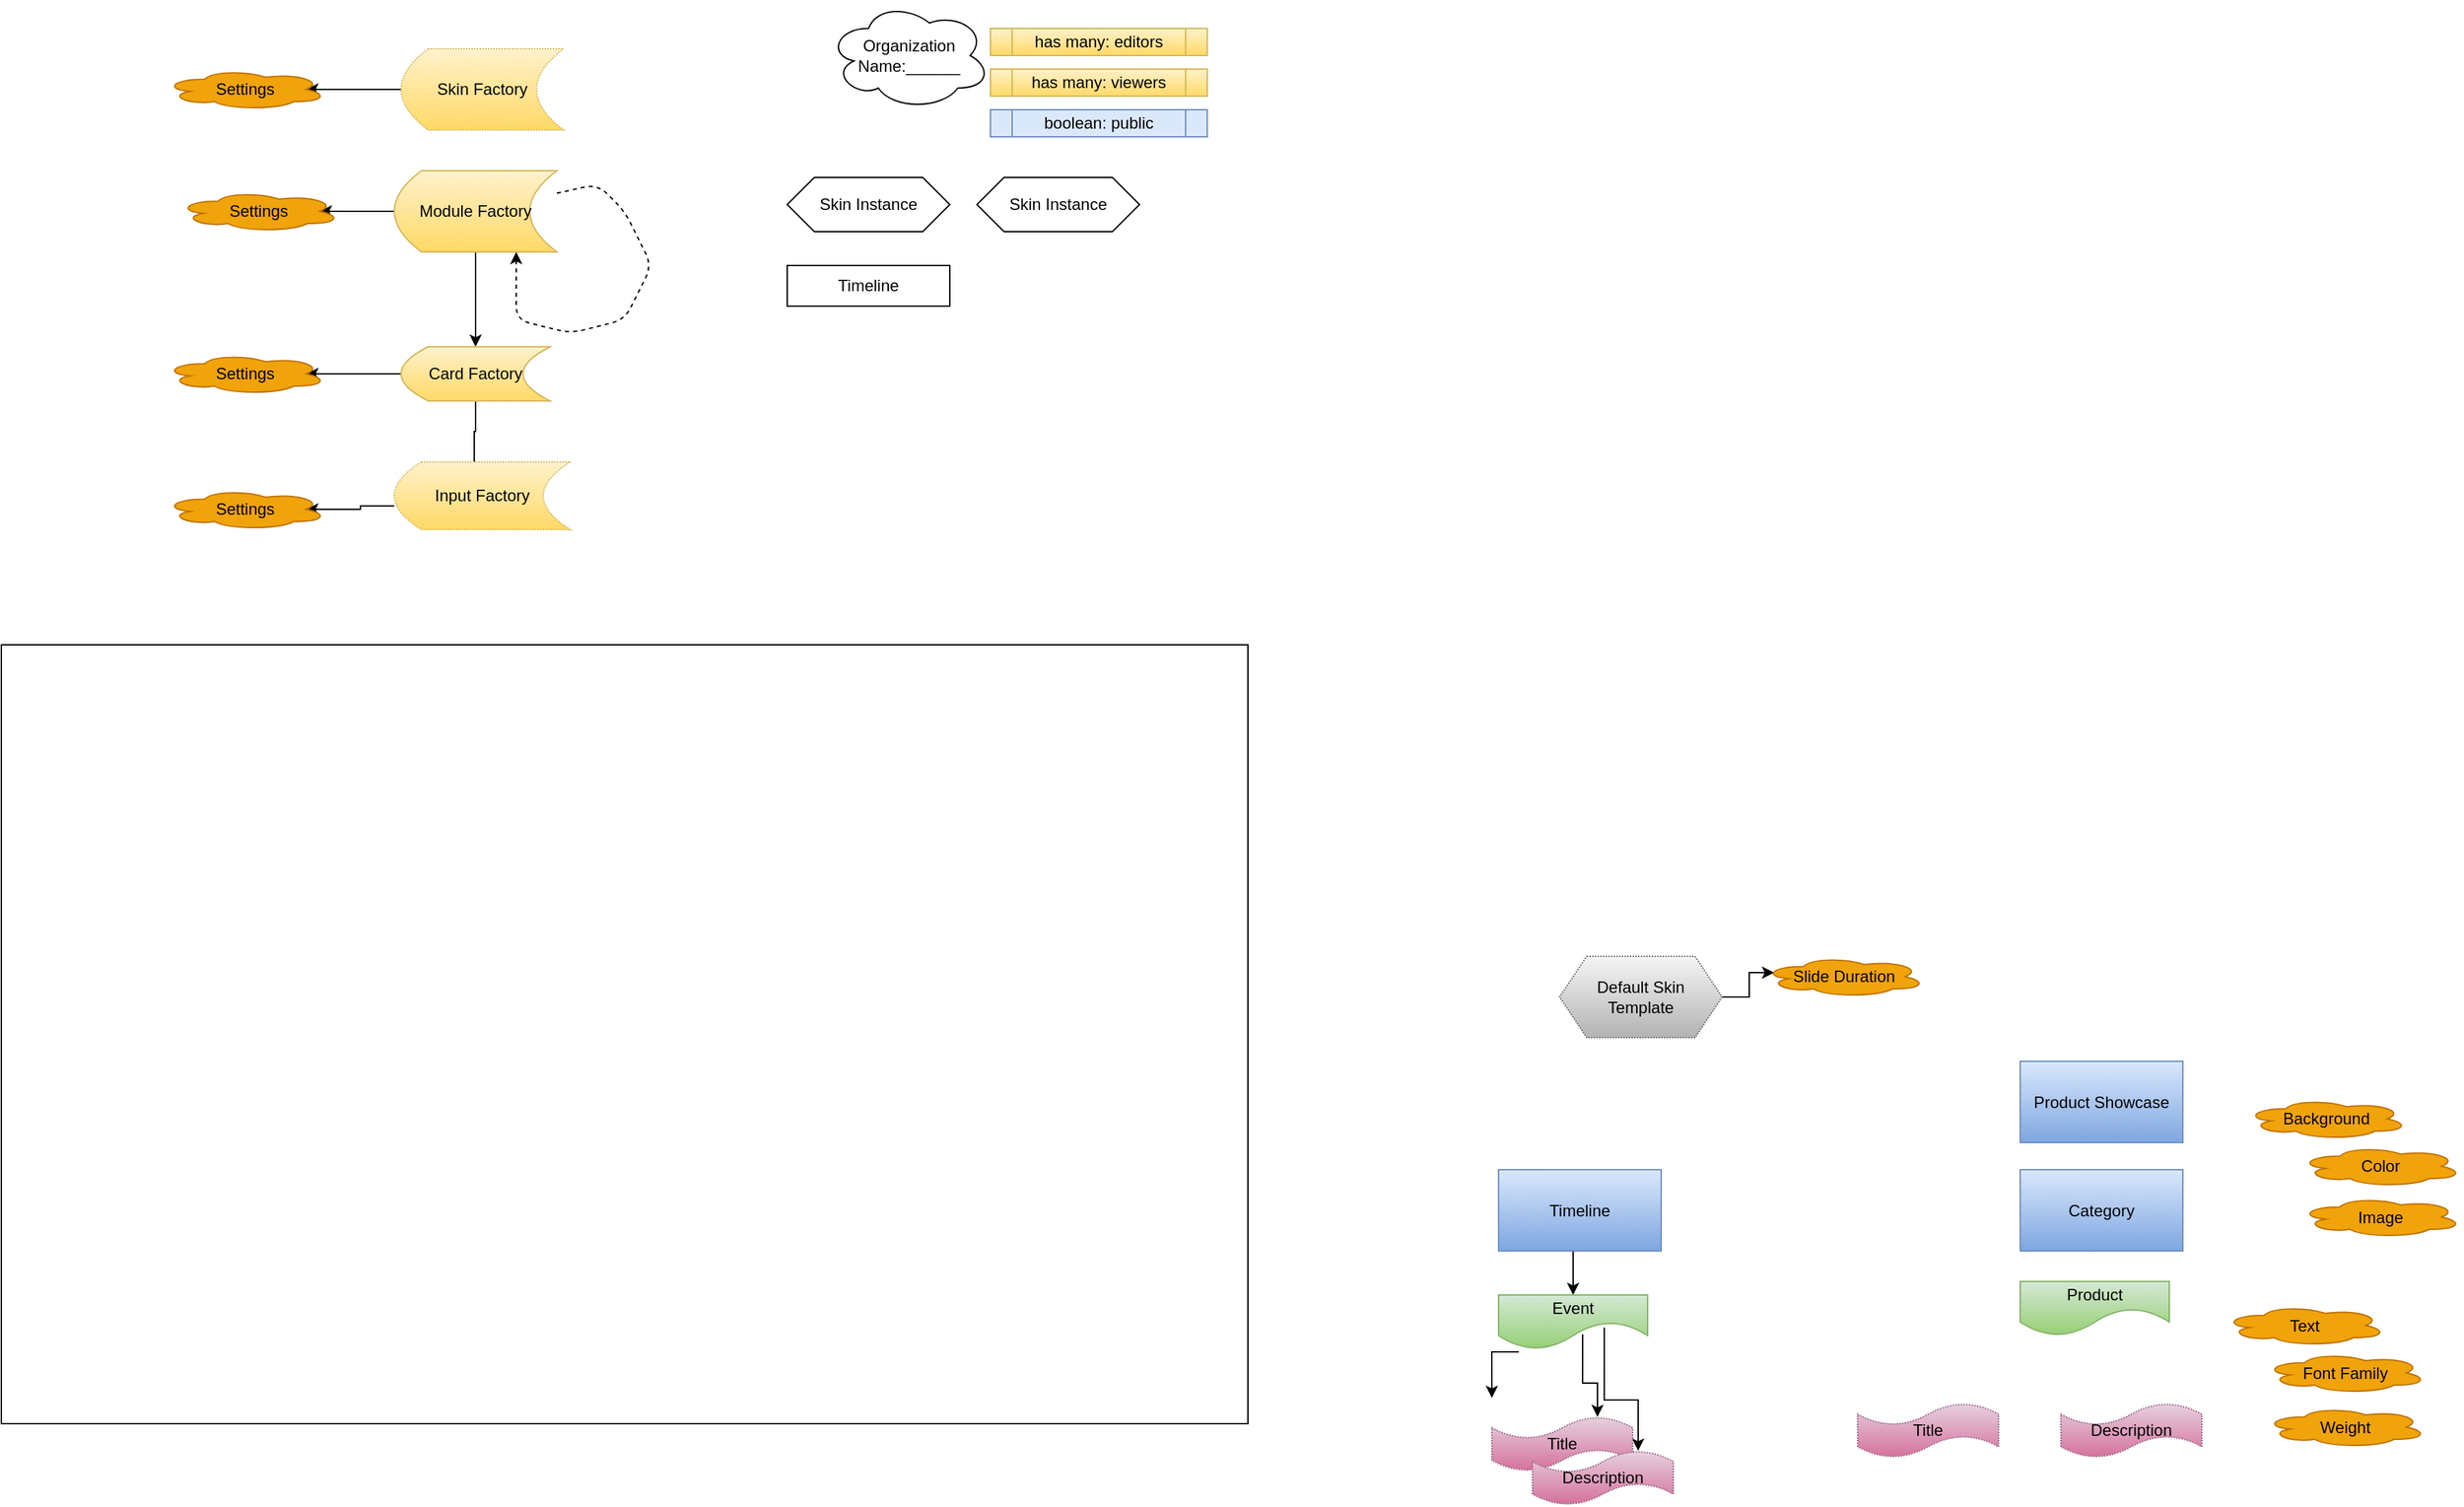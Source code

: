 <mxfile version="17.0.0" type="github">
  <diagram id="qwyssv_Jp2rAdT7Fx25V" name="Page-1">
    <mxGraphModel dx="656" dy="512" grid="1" gridSize="10" guides="1" tooltips="1" connect="1" arrows="1" fold="1" page="1" pageScale="1" pageWidth="1600" pageHeight="1200" math="0" shadow="0">
      <root>
        <mxCell id="0" />
        <mxCell id="1" parent="0" />
        <mxCell id="abnrcZUVTyxAUXUlJfrI-17" value="" style="rounded=0;whiteSpace=wrap;html=1;" parent="1" vertex="1">
          <mxGeometry x="90" y="520" width="920" height="575" as="geometry" />
        </mxCell>
        <mxCell id="abnrcZUVTyxAUXUlJfrI-3" style="edgeStyle=orthogonalEdgeStyle;rounded=0;orthogonalLoop=1;jettySize=auto;html=1;exitX=0.5;exitY=1;exitDx=0;exitDy=0;entryX=0.5;entryY=0;entryDx=0;entryDy=0;" parent="1" source="sjU5E49n6G_sGgpdmTzi-1" target="abnrcZUVTyxAUXUlJfrI-2" edge="1">
          <mxGeometry relative="1" as="geometry" />
        </mxCell>
        <mxCell id="abnrcZUVTyxAUXUlJfrI-8" style="edgeStyle=orthogonalEdgeStyle;rounded=0;orthogonalLoop=1;jettySize=auto;html=1;exitX=0;exitY=0.5;exitDx=0;exitDy=0;entryX=0.875;entryY=0.5;entryDx=0;entryDy=0;entryPerimeter=0;" parent="1" source="sjU5E49n6G_sGgpdmTzi-1" target="abnrcZUVTyxAUXUlJfrI-5" edge="1">
          <mxGeometry relative="1" as="geometry" />
        </mxCell>
        <mxCell id="sjU5E49n6G_sGgpdmTzi-1" value="Module Factory" style="shape=dataStorage;whiteSpace=wrap;html=1;fixedSize=1;fontFamily=Helvetica;fontSize=12;align=center;strokeColor=#d6b656;fillColor=#fff2cc;gradientColor=#ffd966;" parent="1" vertex="1">
          <mxGeometry x="380" y="170" width="120" height="60" as="geometry" />
        </mxCell>
        <mxCell id="abnrcZUVTyxAUXUlJfrI-1" value="" style="endArrow=classic;html=1;dashed=1;fontFamily=Helvetica;fontSize=11;fontColor=rgb(0, 0, 0);align=center;strokeColor=rgb(0, 0, 0);entryX=0.75;entryY=1;entryDx=0;entryDy=0;" parent="1" source="sjU5E49n6G_sGgpdmTzi-1" target="sjU5E49n6G_sGgpdmTzi-1" edge="1">
          <mxGeometry width="50" height="50" relative="1" as="geometry">
            <mxPoint x="1050" y="330" as="sourcePoint" />
            <mxPoint x="470" y="250" as="targetPoint" />
            <Array as="points">
              <mxPoint x="530" y="180" />
              <mxPoint x="550" y="200" />
              <mxPoint x="570" y="240" />
              <mxPoint x="550" y="280" />
              <mxPoint x="510" y="290" />
              <mxPoint x="470" y="280" />
            </Array>
          </mxGeometry>
        </mxCell>
        <mxCell id="abnrcZUVTyxAUXUlJfrI-9" style="edgeStyle=orthogonalEdgeStyle;rounded=0;orthogonalLoop=1;jettySize=auto;html=1;exitX=0;exitY=0.5;exitDx=0;exitDy=0;entryX=0.875;entryY=0.5;entryDx=0;entryDy=0;entryPerimeter=0;" parent="1" source="abnrcZUVTyxAUXUlJfrI-2" target="abnrcZUVTyxAUXUlJfrI-6" edge="1">
          <mxGeometry relative="1" as="geometry" />
        </mxCell>
        <mxCell id="abnrcZUVTyxAUXUlJfrI-50" style="edgeStyle=orthogonalEdgeStyle;rounded=0;orthogonalLoop=1;jettySize=auto;html=1;entryX=0.454;entryY=0.28;entryDx=0;entryDy=0;entryPerimeter=0;" parent="1" source="abnrcZUVTyxAUXUlJfrI-2" target="abnrcZUVTyxAUXUlJfrI-48" edge="1">
          <mxGeometry relative="1" as="geometry" />
        </mxCell>
        <mxCell id="abnrcZUVTyxAUXUlJfrI-2" value="Card Factory" style="shape=dataStorage;whiteSpace=wrap;html=1;fixedSize=1;fontFamily=Helvetica;fontSize=12;align=center;strokeColor=#d6b656;fillColor=#fff2cc;gradientColor=#ffd966;" parent="1" vertex="1">
          <mxGeometry x="385" y="300" width="110" height="40" as="geometry" />
        </mxCell>
        <mxCell id="abnrcZUVTyxAUXUlJfrI-5" value="Settings" style="ellipse;shape=cloud;whiteSpace=wrap;html=1;fillColor=#f0a30a;strokeColor=#BD7000;fontColor=#000000;" parent="1" vertex="1">
          <mxGeometry x="220" y="185" width="120" height="30" as="geometry" />
        </mxCell>
        <mxCell id="abnrcZUVTyxAUXUlJfrI-6" value="Settings" style="ellipse;shape=cloud;whiteSpace=wrap;html=1;fillColor=#f0a30a;strokeColor=#BD7000;fontColor=#000000;" parent="1" vertex="1">
          <mxGeometry x="210" y="305" width="120" height="30" as="geometry" />
        </mxCell>
        <mxCell id="abnrcZUVTyxAUXUlJfrI-15" style="edgeStyle=orthogonalEdgeStyle;rounded=0;orthogonalLoop=1;jettySize=auto;html=1;exitX=0;exitY=0.5;exitDx=0;exitDy=0;entryX=0.875;entryY=0.5;entryDx=0;entryDy=0;entryPerimeter=0;" parent="1" source="abnrcZUVTyxAUXUlJfrI-12" target="abnrcZUVTyxAUXUlJfrI-14" edge="1">
          <mxGeometry relative="1" as="geometry" />
        </mxCell>
        <mxCell id="abnrcZUVTyxAUXUlJfrI-12" value="Skin Factory" style="shape=dataStorage;whiteSpace=wrap;html=1;fixedSize=1;dashed=1;dashPattern=1 1;fontFamily=Helvetica;fontSize=12;align=center;strokeColor=#d6b656;fillColor=#fff2cc;gradientColor=#ffd966;" parent="1" vertex="1">
          <mxGeometry x="385" y="80" width="120" height="60" as="geometry" />
        </mxCell>
        <mxCell id="abnrcZUVTyxAUXUlJfrI-14" value="Settings" style="ellipse;shape=cloud;whiteSpace=wrap;html=1;fillColor=#f0a30a;strokeColor=#BD7000;fontColor=#000000;" parent="1" vertex="1">
          <mxGeometry x="210" y="95" width="120" height="30" as="geometry" />
        </mxCell>
        <mxCell id="abnrcZUVTyxAUXUlJfrI-38" style="edgeStyle=orthogonalEdgeStyle;rounded=0;orthogonalLoop=1;jettySize=auto;html=1;exitX=1;exitY=0.5;exitDx=0;exitDy=0;entryX=0.07;entryY=0.4;entryDx=0;entryDy=0;entryPerimeter=0;" parent="1" source="abnrcZUVTyxAUXUlJfrI-18" target="abnrcZUVTyxAUXUlJfrI-35" edge="1">
          <mxGeometry relative="1" as="geometry">
            <mxPoint x="1399" y="783.99" as="targetPoint" />
          </mxGeometry>
        </mxCell>
        <mxCell id="abnrcZUVTyxAUXUlJfrI-18" value="Default Skin &lt;br&gt;Template" style="shape=hexagon;perimeter=hexagonPerimeter2;whiteSpace=wrap;html=1;fixedSize=1;fontFamily=Helvetica;fontSize=12;align=center;strokeColor=#666666;fillColor=#f5f5f5;gradientColor=#b3b3b3;dashed=1;dashPattern=1 1;" parent="1" vertex="1">
          <mxGeometry x="1240" y="750" width="120" height="60" as="geometry" />
        </mxCell>
        <mxCell id="abnrcZUVTyxAUXUlJfrI-26" style="edgeStyle=orthogonalEdgeStyle;rounded=0;orthogonalLoop=1;jettySize=auto;html=1;exitX=0.5;exitY=1;exitDx=0;exitDy=0;entryX=0.5;entryY=0;entryDx=0;entryDy=0;" parent="1" source="abnrcZUVTyxAUXUlJfrI-19" target="abnrcZUVTyxAUXUlJfrI-20" edge="1">
          <mxGeometry relative="1" as="geometry" />
        </mxCell>
        <mxCell id="abnrcZUVTyxAUXUlJfrI-19" value="Timeline" style="rounded=0;whiteSpace=wrap;html=1;fillColor=#dae8fc;strokeColor=#6c8ebf;gradientColor=#7ea6e0;" parent="1" vertex="1">
          <mxGeometry x="1195" y="907.5" width="120" height="60" as="geometry" />
        </mxCell>
        <mxCell id="abnrcZUVTyxAUXUlJfrI-57" style="edgeStyle=orthogonalEdgeStyle;rounded=0;orthogonalLoop=1;jettySize=auto;html=1;exitX=0.136;exitY=1.05;exitDx=0;exitDy=0;entryX=0.385;entryY=0.275;entryDx=0;entryDy=0;entryPerimeter=0;exitPerimeter=0;" parent="1" source="abnrcZUVTyxAUXUlJfrI-20" edge="1">
          <mxGeometry relative="1" as="geometry">
            <mxPoint x="1190.04" y="1076" as="targetPoint" />
          </mxGeometry>
        </mxCell>
        <mxCell id="abnrcZUVTyxAUXUlJfrI-58" style="edgeStyle=orthogonalEdgeStyle;rounded=0;orthogonalLoop=1;jettySize=auto;html=1;exitX=0.709;exitY=0.6;exitDx=0;exitDy=0;entryX=0.75;entryY=0;entryDx=0;entryDy=0;entryPerimeter=0;exitPerimeter=0;" parent="1" source="abnrcZUVTyxAUXUlJfrI-20" target="abnrcZUVTyxAUXUlJfrI-55" edge="1">
          <mxGeometry relative="1" as="geometry" />
        </mxCell>
        <mxCell id="abnrcZUVTyxAUXUlJfrI-61" style="edgeStyle=orthogonalEdgeStyle;rounded=0;orthogonalLoop=1;jettySize=auto;html=1;exitX=0.564;exitY=0.725;exitDx=0;exitDy=0;entryX=0.75;entryY=0;entryDx=0;entryDy=0;entryPerimeter=0;exitPerimeter=0;" parent="1" source="abnrcZUVTyxAUXUlJfrI-20" target="abnrcZUVTyxAUXUlJfrI-54" edge="1">
          <mxGeometry relative="1" as="geometry" />
        </mxCell>
        <mxCell id="abnrcZUVTyxAUXUlJfrI-20" value="Event" style="shape=document;whiteSpace=wrap;html=1;boundedLbl=1;size=0.5;fillColor=#d5e8d4;gradientColor=#97d077;strokeColor=#82b366;" parent="1" vertex="1">
          <mxGeometry x="1195" y="1000" width="110" height="40" as="geometry" />
        </mxCell>
        <mxCell id="abnrcZUVTyxAUXUlJfrI-22" value="Product Showcase" style="rounded=0;whiteSpace=wrap;html=1;fillColor=#dae8fc;strokeColor=#6c8ebf;gradientColor=#7ea6e0;" parent="1" vertex="1">
          <mxGeometry x="1580" y="827.5" width="120" height="60" as="geometry" />
        </mxCell>
        <mxCell id="abnrcZUVTyxAUXUlJfrI-23" value="Product" style="shape=document;whiteSpace=wrap;html=1;boundedLbl=1;size=0.5;fillColor=#d5e8d4;gradientColor=#97d077;strokeColor=#82b366;" parent="1" vertex="1">
          <mxGeometry x="1580" y="990" width="110" height="40" as="geometry" />
        </mxCell>
        <mxCell id="abnrcZUVTyxAUXUlJfrI-24" value="Category" style="rounded=0;whiteSpace=wrap;html=1;fillColor=#dae8fc;strokeColor=#6c8ebf;gradientColor=#7ea6e0;" parent="1" vertex="1">
          <mxGeometry x="1580" y="907.5" width="120" height="60" as="geometry" />
        </mxCell>
        <mxCell id="abnrcZUVTyxAUXUlJfrI-30" value="Text" style="ellipse;shape=cloud;whiteSpace=wrap;html=1;fillColor=#f0a30a;strokeColor=#BD7000;fontColor=#000000;" parent="1" vertex="1">
          <mxGeometry x="1730" y="1007.5" width="120" height="30" as="geometry" />
        </mxCell>
        <mxCell id="abnrcZUVTyxAUXUlJfrI-31" value="Font Family" style="ellipse;shape=cloud;whiteSpace=wrap;html=1;fillColor=#f0a30a;strokeColor=#BD7000;fontColor=#000000;" parent="1" vertex="1">
          <mxGeometry x="1760" y="1042.5" width="120" height="30" as="geometry" />
        </mxCell>
        <mxCell id="abnrcZUVTyxAUXUlJfrI-32" value="Weight" style="ellipse;shape=cloud;whiteSpace=wrap;html=1;fillColor=#f0a30a;strokeColor=#BD7000;fontColor=#000000;" parent="1" vertex="1">
          <mxGeometry x="1760" y="1082.5" width="120" height="30" as="geometry" />
        </mxCell>
        <mxCell id="abnrcZUVTyxAUXUlJfrI-33" value="Background" style="ellipse;shape=cloud;whiteSpace=wrap;html=1;fillColor=#f0a30a;strokeColor=#BD7000;fontColor=#000000;" parent="1" vertex="1">
          <mxGeometry x="1746" y="855" width="120" height="30" as="geometry" />
        </mxCell>
        <mxCell id="abnrcZUVTyxAUXUlJfrI-34" value="Color" style="ellipse;shape=cloud;whiteSpace=wrap;html=1;fillColor=#f0a30a;strokeColor=#BD7000;fontColor=#000000;" parent="1" vertex="1">
          <mxGeometry x="1786" y="890" width="120" height="30" as="geometry" />
        </mxCell>
        <mxCell id="abnrcZUVTyxAUXUlJfrI-35" value="Slide Duration" style="ellipse;shape=cloud;whiteSpace=wrap;html=1;fillColor=#f0a30a;strokeColor=#BD7000;fontColor=#000000;" parent="1" vertex="1">
          <mxGeometry x="1390" y="750" width="120" height="30" as="geometry" />
        </mxCell>
        <mxCell id="abnrcZUVTyxAUXUlJfrI-37" value="Image" style="ellipse;shape=cloud;whiteSpace=wrap;html=1;fillColor=#f0a30a;strokeColor=#BD7000;fontColor=#000000;" parent="1" vertex="1">
          <mxGeometry x="1786" y="927.5" width="120" height="30" as="geometry" />
        </mxCell>
        <mxCell id="abnrcZUVTyxAUXUlJfrI-52" style="edgeStyle=orthogonalEdgeStyle;rounded=0;orthogonalLoop=1;jettySize=auto;html=1;exitX=0;exitY=0.65;exitDx=0;exitDy=0;exitPerimeter=0;entryX=0.875;entryY=0.5;entryDx=0;entryDy=0;entryPerimeter=0;" parent="1" source="abnrcZUVTyxAUXUlJfrI-48" target="abnrcZUVTyxAUXUlJfrI-51" edge="1">
          <mxGeometry relative="1" as="geometry" />
        </mxCell>
        <mxCell id="abnrcZUVTyxAUXUlJfrI-48" value="Input Factory" style="shape=dataStorage;whiteSpace=wrap;html=1;fixedSize=1;dashed=1;dashPattern=1 1;fontFamily=Helvetica;fontSize=12;align=center;strokeColor=#d6b656;fillColor=#fff2cc;gradientColor=#ffd966;" parent="1" vertex="1">
          <mxGeometry x="380" y="385" width="130" height="50" as="geometry" />
        </mxCell>
        <mxCell id="abnrcZUVTyxAUXUlJfrI-51" value="Settings" style="ellipse;shape=cloud;whiteSpace=wrap;html=1;fillColor=#f0a30a;strokeColor=#BD7000;fontColor=#000000;" parent="1" vertex="1">
          <mxGeometry x="210" y="405" width="120" height="30" as="geometry" />
        </mxCell>
        <mxCell id="abnrcZUVTyxAUXUlJfrI-54" value="Title" style="shape=tape;whiteSpace=wrap;html=1;dashed=1;dashPattern=1 1;fontFamily=Helvetica;fontSize=12;fontColor=rgb(0, 0, 0);align=center;strokeColor=#996185;fillColor=#e6d0de;gradientColor=#d5739d;" parent="1" vertex="1">
          <mxGeometry x="1190" y="1090" width="104" height="40" as="geometry" />
        </mxCell>
        <mxCell id="abnrcZUVTyxAUXUlJfrI-55" value="Description" style="shape=tape;whiteSpace=wrap;html=1;dashed=1;dashPattern=1 1;fontFamily=Helvetica;fontSize=12;fontColor=rgb(0, 0, 0);align=center;strokeColor=#996185;fillColor=#e6d0de;gradientColor=#d5739d;" parent="1" vertex="1">
          <mxGeometry x="1220" y="1115" width="104" height="40" as="geometry" />
        </mxCell>
        <mxCell id="abnrcZUVTyxAUXUlJfrI-68" value="Title" style="shape=tape;whiteSpace=wrap;html=1;dashed=1;dashPattern=1 1;fontFamily=Helvetica;fontSize=12;fontColor=rgb(0, 0, 0);align=center;strokeColor=#996185;fillColor=#e6d0de;gradientColor=#d5739d;" parent="1" vertex="1">
          <mxGeometry x="1460" y="1080" width="104" height="40" as="geometry" />
        </mxCell>
        <mxCell id="abnrcZUVTyxAUXUlJfrI-69" value="Description" style="shape=tape;whiteSpace=wrap;html=1;dashed=1;dashPattern=1 1;fontFamily=Helvetica;fontSize=12;fontColor=rgb(0, 0, 0);align=center;strokeColor=#996185;fillColor=#e6d0de;gradientColor=#d5739d;" parent="1" vertex="1">
          <mxGeometry x="1610" y="1080" width="104" height="40" as="geometry" />
        </mxCell>
        <mxCell id="8HNwIJv7eohrndKnXfrw-2" value="Organization&lt;br&gt;Name:______" style="ellipse;shape=cloud;whiteSpace=wrap;html=1;" vertex="1" parent="1">
          <mxGeometry x="700" y="45" width="120" height="80" as="geometry" />
        </mxCell>
        <mxCell id="8HNwIJv7eohrndKnXfrw-10" value="has many: editors" style="shape=process;whiteSpace=wrap;html=1;backgroundOutline=1;fillColor=#fff2cc;gradientColor=#ffd966;strokeColor=#d6b656;" vertex="1" parent="1">
          <mxGeometry x="820" y="65" width="160" height="20" as="geometry" />
        </mxCell>
        <mxCell id="8HNwIJv7eohrndKnXfrw-11" value="has many: viewers" style="shape=process;whiteSpace=wrap;html=1;backgroundOutline=1;fillColor=#fff2cc;gradientColor=#ffd966;strokeColor=#d6b656;" vertex="1" parent="1">
          <mxGeometry x="820" y="95" width="160" height="20" as="geometry" />
        </mxCell>
        <mxCell id="8HNwIJv7eohrndKnXfrw-13" value="boolean: public" style="shape=process;whiteSpace=wrap;html=1;backgroundOutline=1;fillColor=#dae8fc;strokeColor=#6c8ebf;" vertex="1" parent="1">
          <mxGeometry x="820" y="125" width="160" height="20" as="geometry" />
        </mxCell>
        <mxCell id="8HNwIJv7eohrndKnXfrw-14" value="Skin Instance" style="shape=hexagon;perimeter=hexagonPerimeter2;whiteSpace=wrap;html=1;fixedSize=1;" vertex="1" parent="1">
          <mxGeometry x="670" y="175" width="120" height="40" as="geometry" />
        </mxCell>
        <mxCell id="8HNwIJv7eohrndKnXfrw-15" value="Skin Instance" style="shape=hexagon;perimeter=hexagonPerimeter2;whiteSpace=wrap;html=1;fixedSize=1;" vertex="1" parent="1">
          <mxGeometry x="810" y="175" width="120" height="40" as="geometry" />
        </mxCell>
        <mxCell id="8HNwIJv7eohrndKnXfrw-16" value="Timeline" style="rounded=0;whiteSpace=wrap;html=1;" vertex="1" parent="1">
          <mxGeometry x="670" y="240" width="120" height="30" as="geometry" />
        </mxCell>
      </root>
    </mxGraphModel>
  </diagram>
</mxfile>
